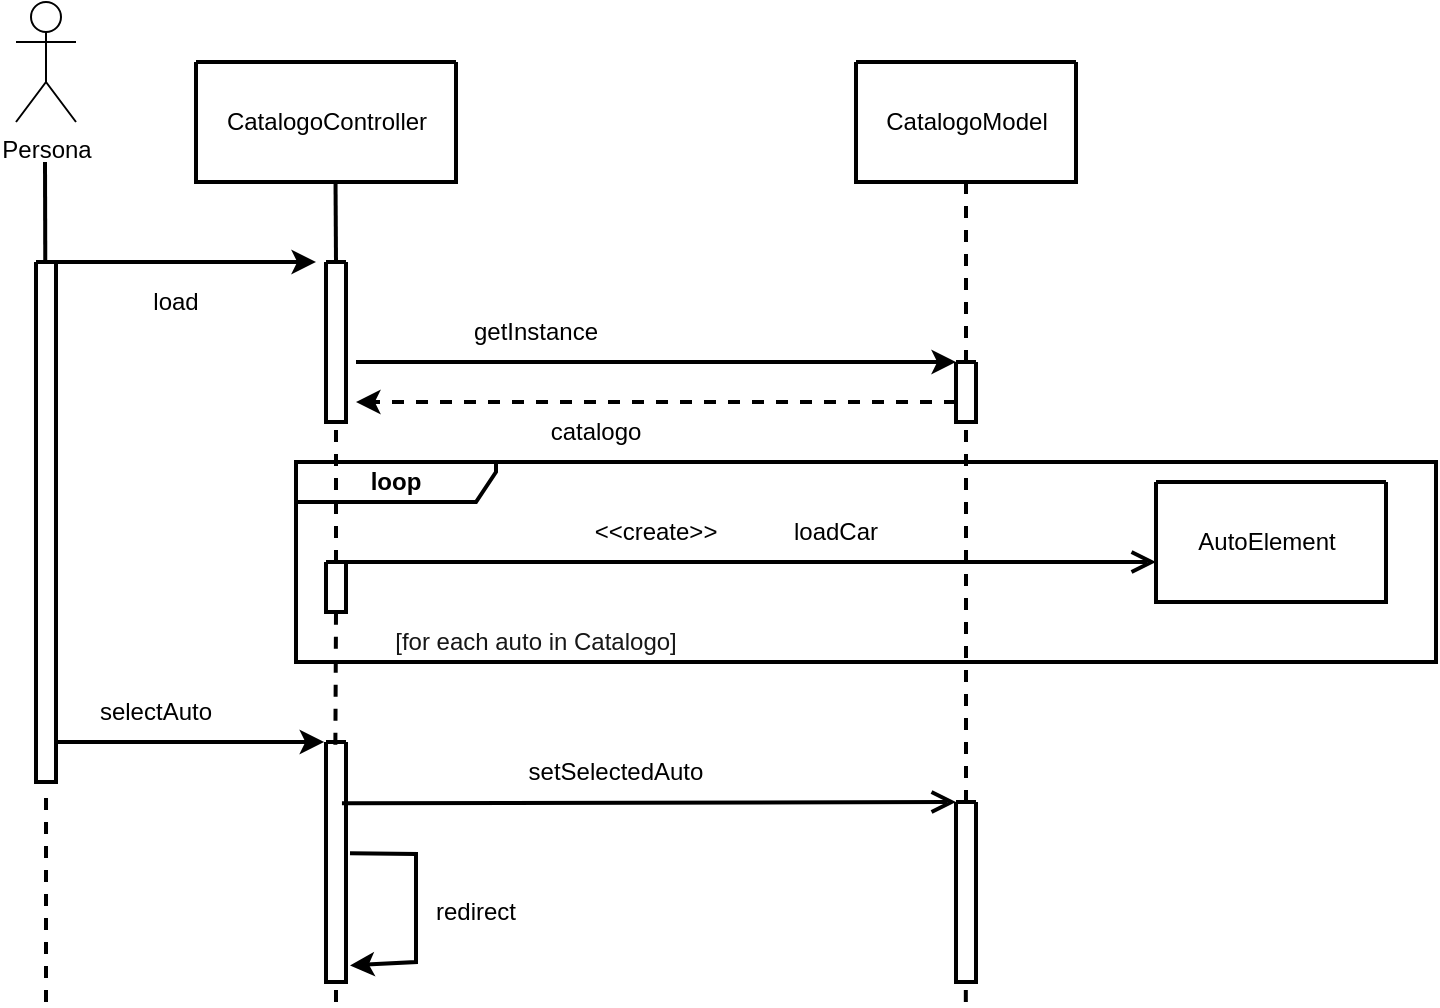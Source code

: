 <mxfile version="20.5.3" type="embed"><diagram id="ERxrzM34JgP0kjhDalQf" name="Page-1"><mxGraphModel dx="904" dy="551" grid="1" gridSize="10" guides="1" tooltips="1" connect="1" arrows="1" fold="1" page="0" pageScale="1" pageWidth="827" pageHeight="1169" math="0" shadow="0"><root><mxCell id="0"/><mxCell id="1" parent="0"/><mxCell id="224" value="Persona" style="shape=umlActor;verticalLabelPosition=bottom;verticalAlign=top;html=1;outlineConnect=0;" parent="1" vertex="1"><mxGeometry x="-80" y="60" width="30" height="60" as="geometry"/></mxCell><mxCell id="225" value="" style="endArrow=none;html=1;rounded=0;strokeWidth=2;" parent="1" source="240" edge="1"><mxGeometry width="50" height="50" relative="1" as="geometry"><mxPoint x="-65.5" y="500" as="sourcePoint"/><mxPoint x="-65.5" y="140" as="targetPoint"/></mxGeometry></mxCell><mxCell id="228" value="" style="swimlane;startSize=0;strokeWidth=2;" parent="1" vertex="1"><mxGeometry x="10" y="90" width="130" height="60" as="geometry"/></mxCell><mxCell id="230" value="CatalogoController" style="text;html=1;align=center;verticalAlign=middle;resizable=0;points=[];autosize=1;strokeColor=none;fillColor=none;" parent="228" vertex="1"><mxGeometry x="5" y="15" width="120" height="30" as="geometry"/></mxCell><mxCell id="234" value="" style="endArrow=classic;html=1;rounded=0;strokeWidth=2;" parent="1" edge="1"><mxGeometry width="50" height="50" relative="1" as="geometry"><mxPoint x="-60" y="190" as="sourcePoint"/><mxPoint x="70" y="190" as="targetPoint"/></mxGeometry></mxCell><mxCell id="240" value="" style="swimlane;startSize=0;labelBackgroundColor=none;strokeWidth=2;" parent="1" vertex="1"><mxGeometry x="-70" y="190" width="10" height="260" as="geometry"/></mxCell><mxCell id="246" value="" style="endArrow=classic;html=1;rounded=0;strokeWidth=2;" parent="1" edge="1"><mxGeometry width="50" height="50" relative="1" as="geometry"><mxPoint x="90" y="240" as="sourcePoint"/><mxPoint x="390" y="240" as="targetPoint"/></mxGeometry></mxCell><mxCell id="247" value="getInstance" style="text;html=1;strokeColor=none;fillColor=none;align=center;verticalAlign=middle;whiteSpace=wrap;rounded=0;labelBackgroundColor=none;strokeWidth=2;" parent="1" vertex="1"><mxGeometry x="150" y="210" width="60" height="30" as="geometry"/></mxCell><mxCell id="266" value="" style="swimlane;startSize=0;labelBackgroundColor=none;strokeWidth=2;" parent="1" vertex="1"><mxGeometry x="75" y="190" width="10" height="80" as="geometry"/></mxCell><mxCell id="267" value="" style="endArrow=none;html=1;rounded=0;strokeWidth=2;exitX=0.5;exitY=0;exitDx=0;exitDy=0;" parent="1" edge="1" source="266"><mxGeometry width="50" height="50" relative="1" as="geometry"><mxPoint x="80" y="170" as="sourcePoint"/><mxPoint x="79.76" y="150" as="targetPoint"/></mxGeometry></mxCell><mxCell id="271" value="" style="endArrow=none;dashed=1;html=1;rounded=0;entryX=0.5;entryY=1;entryDx=0;entryDy=0;strokeWidth=2;startArrow=none;exitX=0.5;exitY=0;exitDx=0;exitDy=0;" parent="1" source="331" target="266" edge="1"><mxGeometry width="50" height="50" relative="1" as="geometry"><mxPoint x="80" y="560" as="sourcePoint"/><mxPoint x="120" y="290" as="targetPoint"/></mxGeometry></mxCell><mxCell id="274" value="" style="endArrow=none;dashed=1;html=1;rounded=0;entryX=0.501;entryY=1.02;entryDx=0;entryDy=0;strokeWidth=2;entryPerimeter=0;" parent="1" target="240" edge="1"><mxGeometry width="50" height="50" relative="1" as="geometry"><mxPoint x="-65" y="560" as="sourcePoint"/><mxPoint x="-65.38" y="250" as="targetPoint"/></mxGeometry></mxCell><mxCell id="287" value="load" style="text;html=1;strokeColor=none;fillColor=none;align=center;verticalAlign=middle;whiteSpace=wrap;rounded=0;labelBackgroundColor=none;strokeWidth=2;" parent="1" vertex="1"><mxGeometry x="-30" y="195" width="60" height="30" as="geometry"/></mxCell><mxCell id="289" value="" style="swimlane;startSize=0;strokeWidth=2;" parent="1" vertex="1"><mxGeometry x="340" y="90" width="110" height="60" as="geometry"/></mxCell><mxCell id="290" value="CatalogoModel" style="text;html=1;align=center;verticalAlign=middle;resizable=0;points=[];autosize=1;strokeColor=none;fillColor=none;" parent="289" vertex="1"><mxGeometry x="5" y="15" width="100" height="30" as="geometry"/></mxCell><mxCell id="291" value="" style="endArrow=none;dashed=1;html=1;rounded=0;entryX=0.5;entryY=1;entryDx=0;entryDy=0;strokeWidth=2;exitX=0.5;exitY=0;exitDx=0;exitDy=0;" parent="1" source="334" target="330" edge="1"><mxGeometry width="50" height="50" relative="1" as="geometry"><mxPoint x="395" y="560" as="sourcePoint"/><mxPoint x="394.5" y="150" as="targetPoint"/></mxGeometry></mxCell><mxCell id="294" value="" style="endArrow=classic;html=1;rounded=0;strokeWidth=2;dashed=1;" parent="1" edge="1"><mxGeometry width="50" height="50" relative="1" as="geometry"><mxPoint x="390" y="260" as="sourcePoint"/><mxPoint x="90" y="260" as="targetPoint"/></mxGeometry></mxCell><mxCell id="295" value="catalogo" style="text;html=1;strokeColor=none;fillColor=none;align=center;verticalAlign=middle;whiteSpace=wrap;rounded=0;labelBackgroundColor=none;strokeWidth=2;" parent="1" vertex="1"><mxGeometry x="180" y="260" width="60" height="30" as="geometry"/></mxCell><mxCell id="296" value="&lt;b&gt;loop&lt;/b&gt;" style="shape=umlFrame;whiteSpace=wrap;html=1;labelBackgroundColor=none;strokeWidth=2;fillColor=none;width=100;height=20;" parent="1" vertex="1"><mxGeometry x="60" y="290" width="570" height="100" as="geometry"/></mxCell><mxCell id="297" value="" style="swimlane;startSize=0;strokeWidth=2;" parent="1" vertex="1"><mxGeometry x="490" y="300" width="115" height="60" as="geometry"/></mxCell><mxCell id="298" value="AutoElement" style="text;html=1;align=center;verticalAlign=middle;resizable=0;points=[];autosize=1;strokeColor=none;fillColor=none;" parent="297" vertex="1"><mxGeometry x="10" y="15" width="90" height="30" as="geometry"/></mxCell><mxCell id="299" value="" style="endArrow=open;html=1;rounded=0;strokeWidth=2;endFill=0;endSize=8;" parent="1" edge="1"><mxGeometry width="50" height="50" relative="1" as="geometry"><mxPoint x="85" y="340" as="sourcePoint"/><mxPoint x="490" y="340" as="targetPoint"/></mxGeometry></mxCell><mxCell id="301" value="&lt;font color=&quot;#171717&quot;&gt;[for each auto in Catalogo]&lt;/font&gt;" style="text;html=1;strokeColor=none;fillColor=none;align=center;verticalAlign=middle;whiteSpace=wrap;rounded=0;" parent="1" vertex="1"><mxGeometry x="60" y="370" width="240" height="20" as="geometry"/></mxCell><mxCell id="303" value="" style="endArrow=classic;html=1;rounded=0;strokeWidth=2;entryX=-0.092;entryY=0.25;entryDx=0;entryDy=0;entryPerimeter=0;" parent="1" edge="1"><mxGeometry width="50" height="50" relative="1" as="geometry"><mxPoint x="-60" y="430" as="sourcePoint"/><mxPoint x="74.08" y="430" as="targetPoint"/></mxGeometry></mxCell><mxCell id="304" value="selectAuto" style="text;html=1;strokeColor=none;fillColor=none;align=center;verticalAlign=middle;whiteSpace=wrap;rounded=0;labelBackgroundColor=none;strokeWidth=2;" parent="1" vertex="1"><mxGeometry x="-40" y="400" width="60" height="30" as="geometry"/></mxCell><mxCell id="305" value="" style="endArrow=open;html=1;rounded=0;strokeWidth=2;exitX=1.095;exitY=0.883;exitDx=0;exitDy=0;exitPerimeter=0;entryX=0;entryY=0;entryDx=0;entryDy=0;endFill=0;endSize=8;" parent="1" target="334" edge="1"><mxGeometry width="50" height="50" relative="1" as="geometry"><mxPoint x="82.98" y="460.64" as="sourcePoint"/><mxPoint x="400" y="460" as="targetPoint"/></mxGeometry></mxCell><mxCell id="306" value="setSelectedAuto" style="text;html=1;strokeColor=none;fillColor=none;align=center;verticalAlign=middle;whiteSpace=wrap;rounded=0;labelBackgroundColor=none;strokeWidth=2;" parent="1" vertex="1"><mxGeometry x="190" y="430" width="60" height="30" as="geometry"/></mxCell><mxCell id="308" value="redirect" style="text;html=1;strokeColor=none;fillColor=none;align=center;verticalAlign=middle;whiteSpace=wrap;rounded=0;labelBackgroundColor=none;strokeWidth=2;" parent="1" vertex="1"><mxGeometry x="120" y="500" width="60" height="30" as="geometry"/></mxCell><mxCell id="329" value="" style="endArrow=classic;html=1;rounded=0;strokeWidth=2;entryX=1.2;entryY=0.931;entryDx=0;entryDy=0;entryPerimeter=0;exitX=1.2;exitY=0.464;exitDx=0;exitDy=0;exitPerimeter=0;" parent="1" source="332" target="332" edge="1"><mxGeometry width="50" height="50" relative="1" as="geometry"><mxPoint x="80" y="470" as="sourcePoint"/><mxPoint x="80" y="540" as="targetPoint"/><Array as="points"><mxPoint x="120" y="486"/><mxPoint x="120" y="540"/></Array></mxGeometry></mxCell><mxCell id="330" value="" style="swimlane;startSize=0;strokeWidth=2;" parent="1" vertex="1"><mxGeometry x="390" y="240" width="10" height="30" as="geometry"/></mxCell><mxCell id="331" value="" style="swimlane;startSize=0;strokeWidth=2;" parent="1" vertex="1"><mxGeometry x="75" y="340" width="10" height="25" as="geometry"/></mxCell><mxCell id="335" value="" style="endArrow=none;dashed=1;html=1;rounded=0;strokeWidth=2;startArrow=none;exitX=0.035;exitY=0.214;exitDx=0;exitDy=0;exitPerimeter=0;entryX=0.5;entryY=1;entryDx=0;entryDy=0;" parent="331" target="331" edge="1"><mxGeometry width="50" height="50" relative="1" as="geometry"><mxPoint x="4.69" y="91.4" as="sourcePoint"/><mxPoint x="5" y="80" as="targetPoint"/></mxGeometry></mxCell><mxCell id="332" value="" style="swimlane;startSize=0;strokeWidth=2;" parent="1" vertex="1"><mxGeometry x="75" y="430" width="10" height="120" as="geometry"/></mxCell><mxCell id="333" value="" style="endArrow=none;dashed=1;html=1;rounded=0;entryX=0.5;entryY=1;entryDx=0;entryDy=0;strokeWidth=2;" parent="1" target="332" edge="1"><mxGeometry width="50" height="50" relative="1" as="geometry"><mxPoint x="80" y="560" as="sourcePoint"/><mxPoint x="80" y="250" as="targetPoint"/></mxGeometry></mxCell><mxCell id="334" value="" style="swimlane;startSize=0;strokeWidth=2;" parent="1" vertex="1"><mxGeometry x="390" y="460" width="10" height="90" as="geometry"/></mxCell><mxCell id="336" value="" style="endArrow=none;dashed=1;html=1;rounded=0;entryX=0.5;entryY=1;entryDx=0;entryDy=0;strokeWidth=2;exitX=0.5;exitY=0;exitDx=0;exitDy=0;" parent="1" source="330" target="289" edge="1"><mxGeometry width="50" height="50" relative="1" as="geometry"><mxPoint x="-55" y="570" as="sourcePoint"/><mxPoint x="-54.99" y="231" as="targetPoint"/></mxGeometry></mxCell><mxCell id="337" value="" style="endArrow=none;dashed=1;html=1;rounded=0;entryX=0.5;entryY=1;entryDx=0;entryDy=0;strokeWidth=2;" parent="1" edge="1"><mxGeometry width="50" height="50" relative="1" as="geometry"><mxPoint x="394.91" y="560" as="sourcePoint"/><mxPoint x="394.91" y="550" as="targetPoint"/></mxGeometry></mxCell><mxCell id="302" value="&amp;lt;&amp;lt;create&amp;gt;&amp;gt;" style="text;html=1;strokeColor=none;fillColor=none;align=center;verticalAlign=middle;whiteSpace=wrap;rounded=0;labelBackgroundColor=none;strokeWidth=2;" parent="1" vertex="1"><mxGeometry x="210" y="310" width="60" height="30" as="geometry"/></mxCell><mxCell id="338" value="loadCar" style="text;html=1;strokeColor=none;fillColor=none;align=center;verticalAlign=middle;whiteSpace=wrap;rounded=0;labelBackgroundColor=none;strokeWidth=2;" vertex="1" parent="1"><mxGeometry x="300" y="310" width="60" height="30" as="geometry"/></mxCell></root></mxGraphModel></diagram></mxfile>